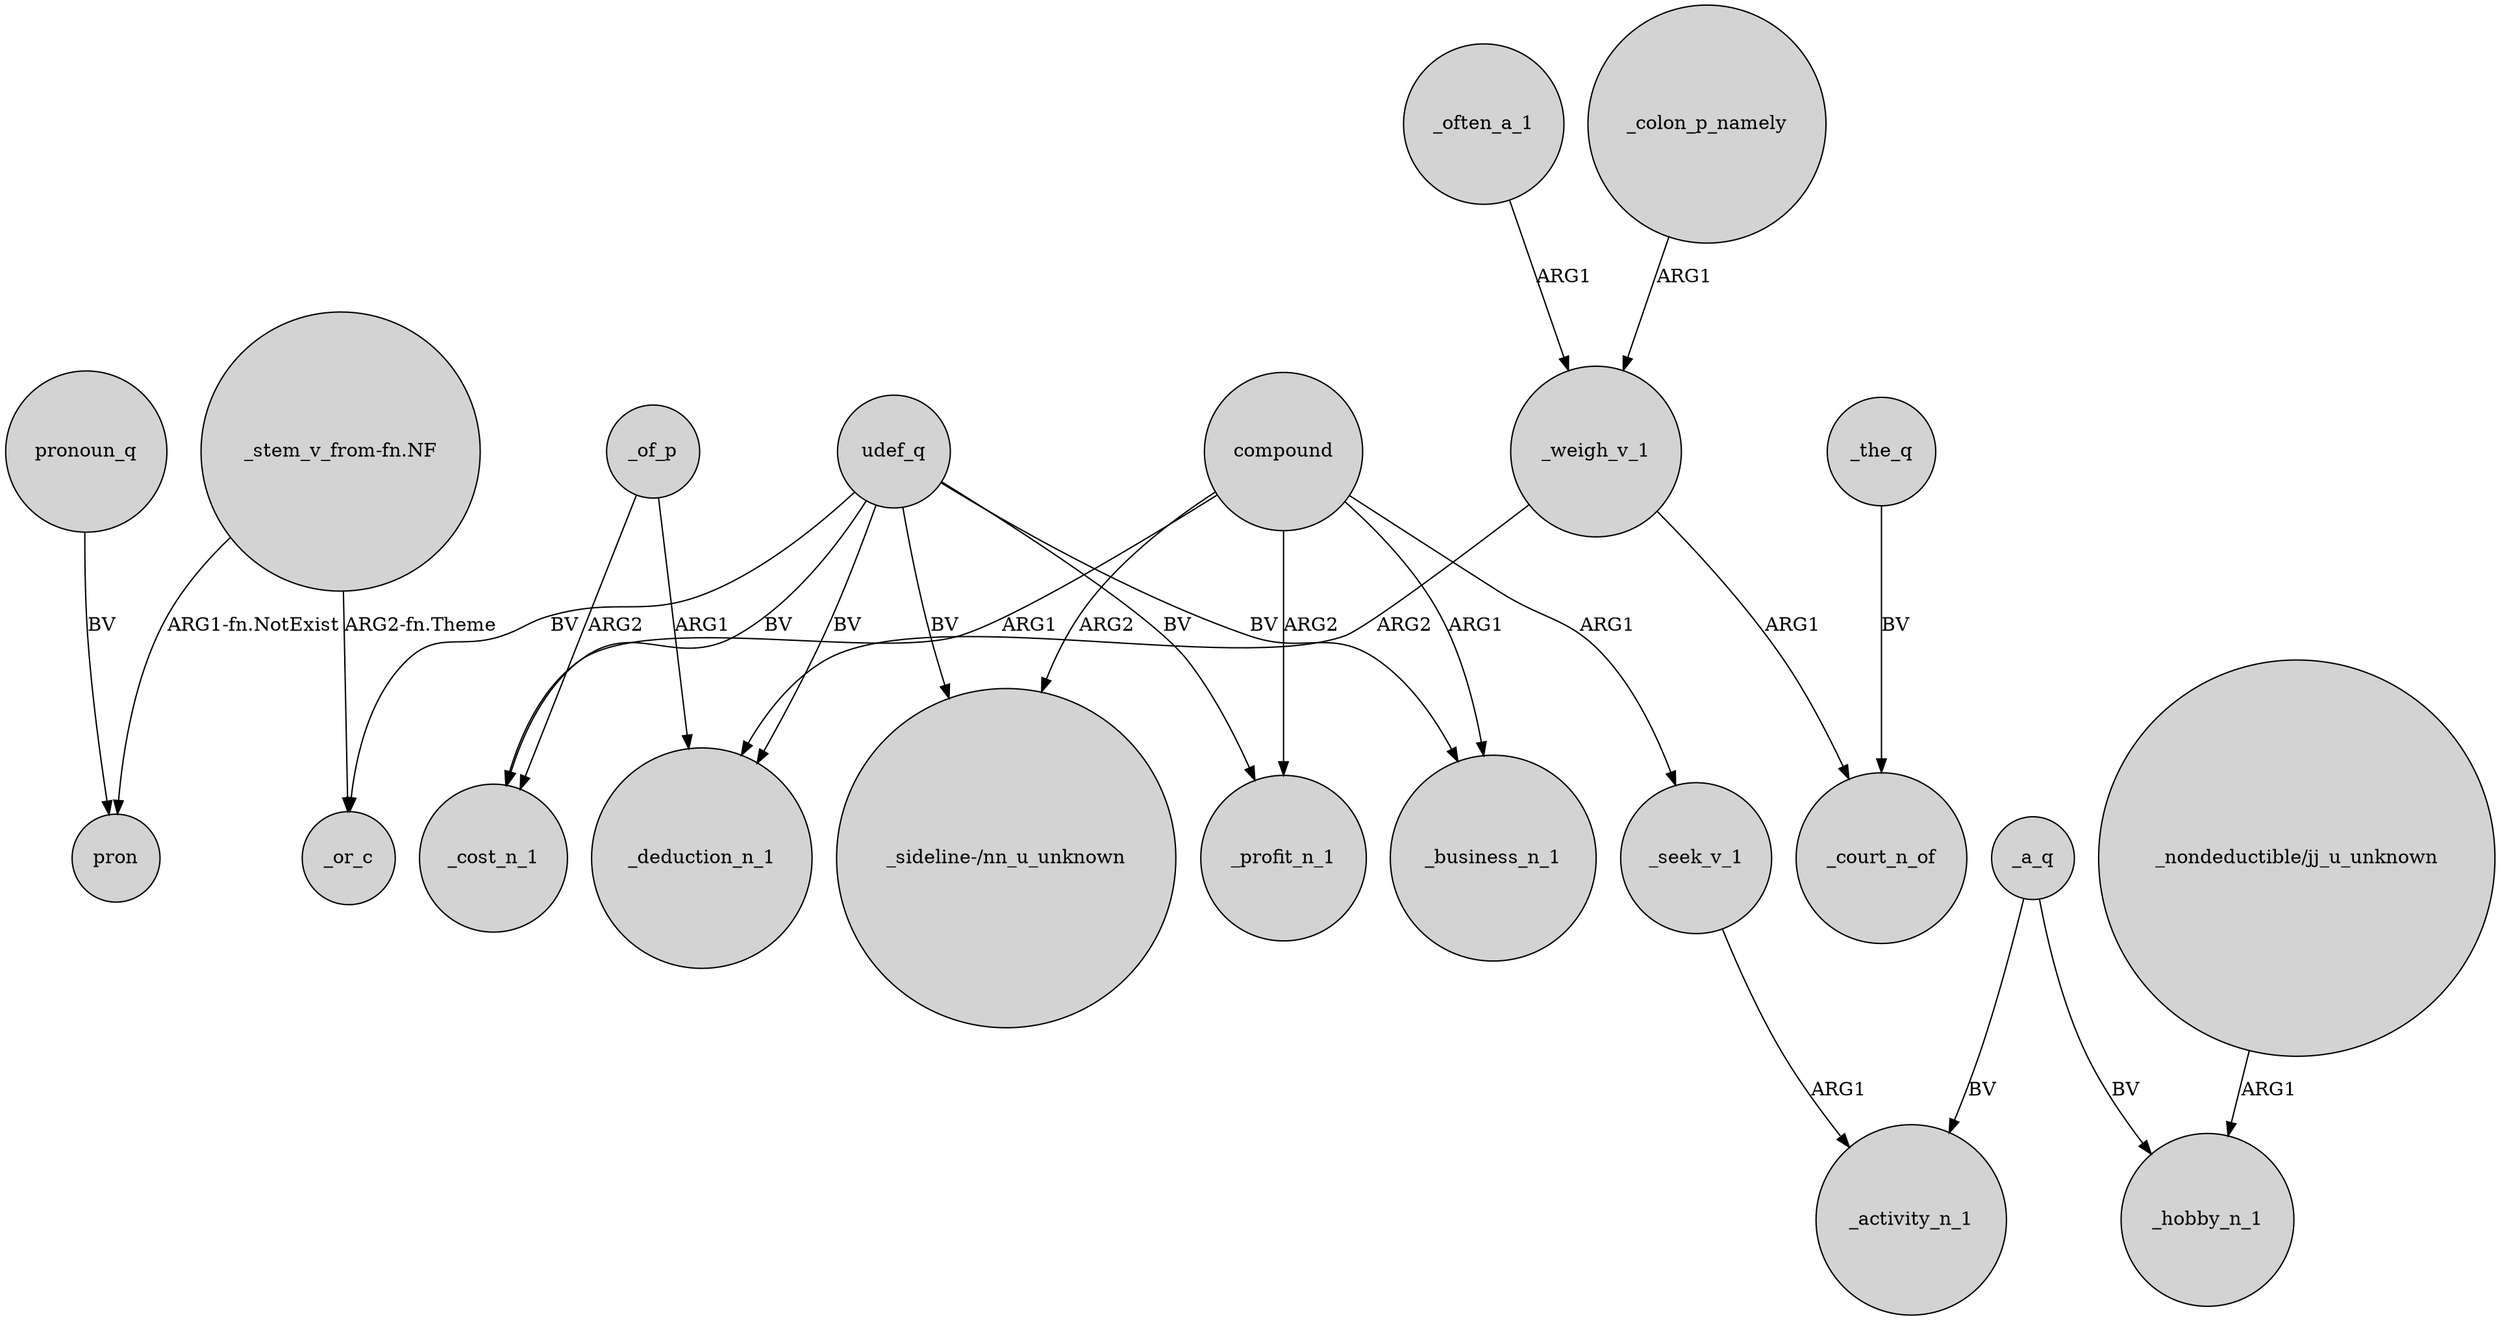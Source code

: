 digraph {
	node [shape=circle style=filled]
	"_stem_v_from-fn.NF" -> pron [label="ARG1-fn.NotExist"]
	_of_p -> _cost_n_1 [label=ARG2]
	"_stem_v_from-fn.NF" -> _or_c [label="ARG2-fn.Theme"]
	_often_a_1 -> _weigh_v_1 [label=ARG1]
	compound -> "_sideline-/nn_u_unknown" [label=ARG2]
	_the_q -> _court_n_of [label=BV]
	udef_q -> "_sideline-/nn_u_unknown" [label=BV]
	udef_q -> _cost_n_1 [label=BV]
	udef_q -> _or_c [label=BV]
	_weigh_v_1 -> _court_n_of [label=ARG1]
	udef_q -> _deduction_n_1 [label=BV]
	"_nondeductible/jj_u_unknown" -> _hobby_n_1 [label=ARG1]
	pronoun_q -> pron [label=BV]
	_colon_p_namely -> _weigh_v_1 [label=ARG1]
	_a_q -> _hobby_n_1 [label=BV]
	compound -> _business_n_1 [label=ARG1]
	_a_q -> _activity_n_1 [label=BV]
	compound -> _cost_n_1 [label=ARG1]
	_seek_v_1 -> _activity_n_1 [label=ARG1]
	compound -> _profit_n_1 [label=ARG2]
	udef_q -> _business_n_1 [label=BV]
	compound -> _seek_v_1 [label=ARG1]
	_weigh_v_1 -> _deduction_n_1 [label=ARG2]
	udef_q -> _profit_n_1 [label=BV]
	_of_p -> _deduction_n_1 [label=ARG1]
}
